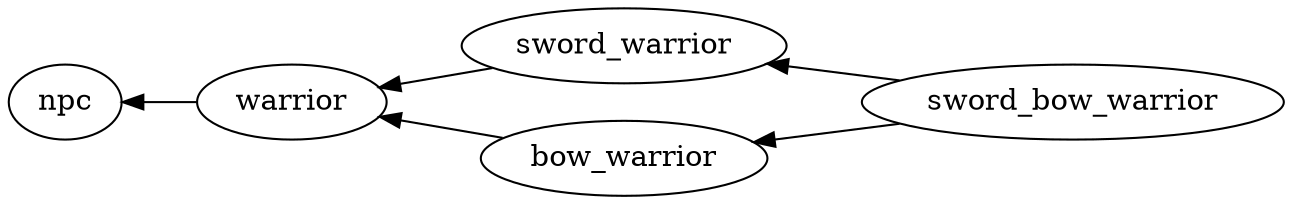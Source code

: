 

digraph
{
    rankdir=RL

    warrior -> npc
    sword_warrior -> warrior
    bow_warrior -> warrior
    sword_bow_warrior -> sword_warrior
    sword_bow_warrior -> bow_warrior
}


